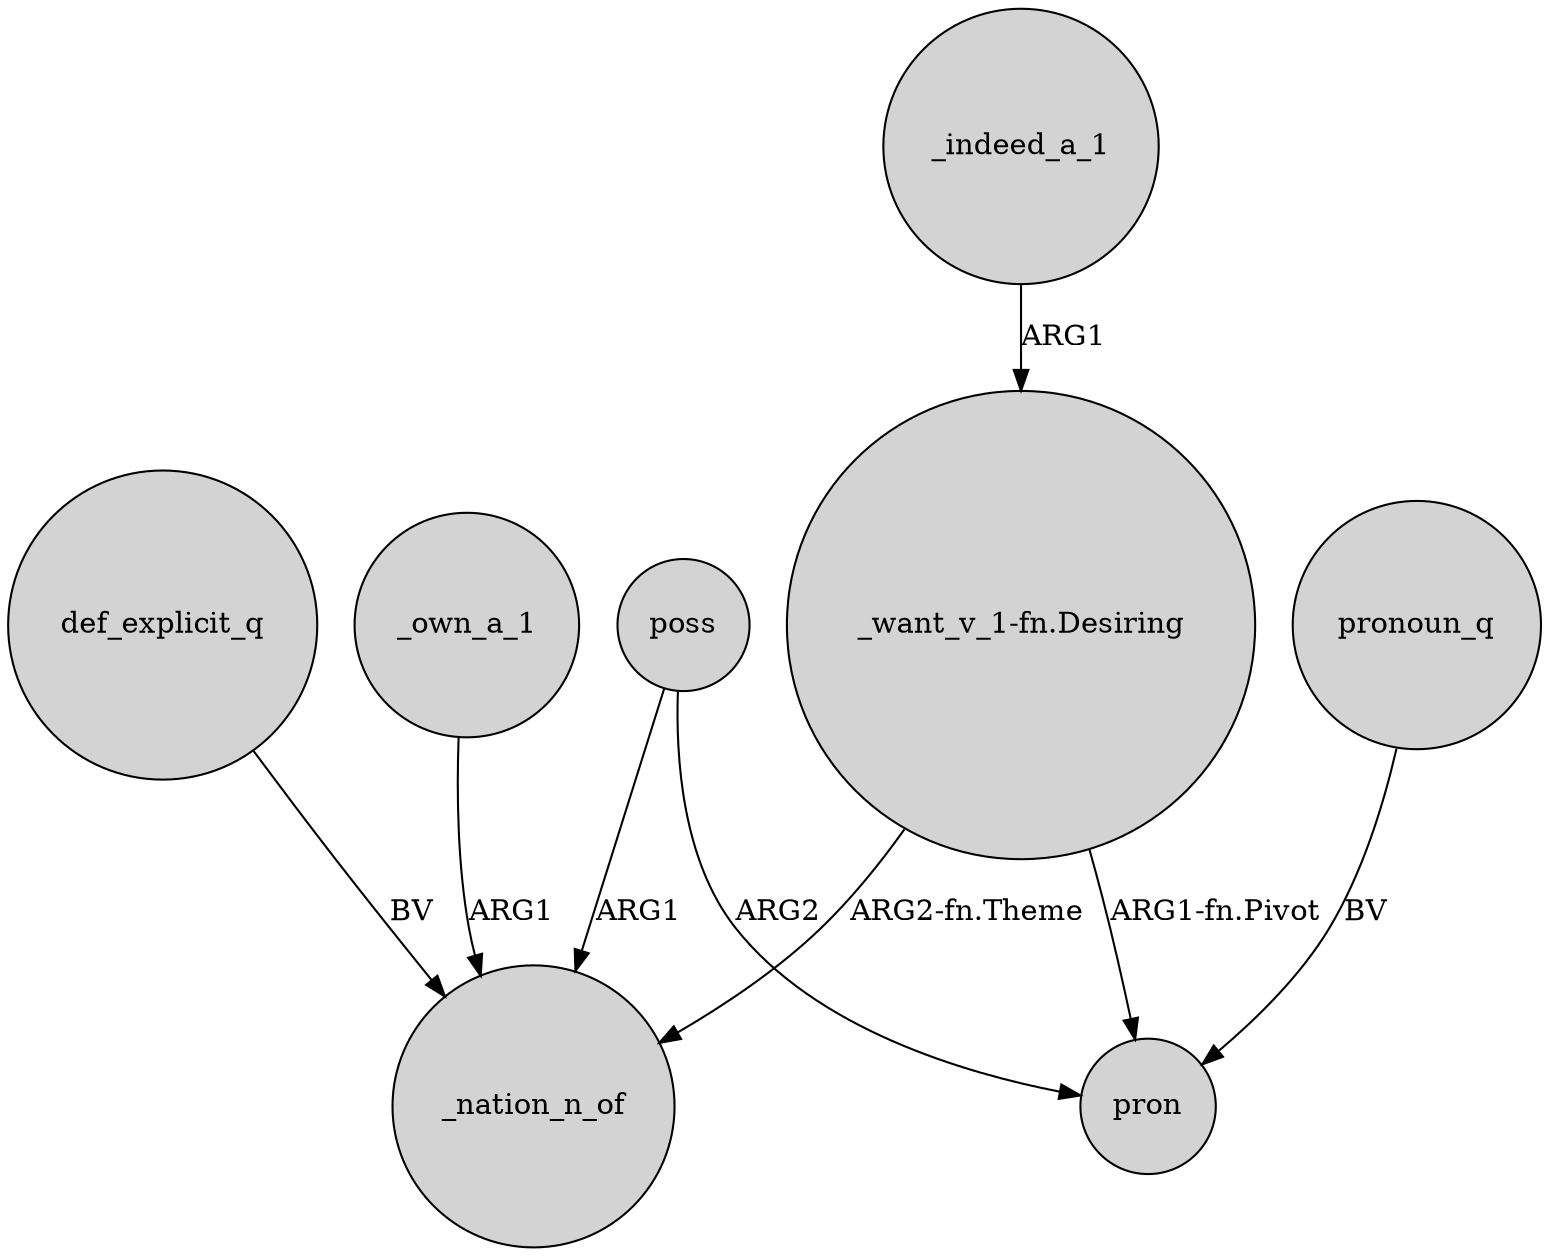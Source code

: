 digraph {
	node [shape=circle style=filled]
	"_want_v_1-fn.Desiring" -> pron [label="ARG1-fn.Pivot"]
	poss -> _nation_n_of [label=ARG1]
	_indeed_a_1 -> "_want_v_1-fn.Desiring" [label=ARG1]
	poss -> pron [label=ARG2]
	_own_a_1 -> _nation_n_of [label=ARG1]
	"_want_v_1-fn.Desiring" -> _nation_n_of [label="ARG2-fn.Theme"]
	def_explicit_q -> _nation_n_of [label=BV]
	pronoun_q -> pron [label=BV]
}
